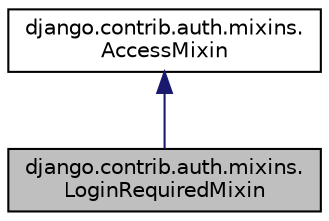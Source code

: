digraph "django.contrib.auth.mixins.LoginRequiredMixin"
{
 // LATEX_PDF_SIZE
  edge [fontname="Helvetica",fontsize="10",labelfontname="Helvetica",labelfontsize="10"];
  node [fontname="Helvetica",fontsize="10",shape=record];
  Node1 [label="django.contrib.auth.mixins.\lLoginRequiredMixin",height=0.2,width=0.4,color="black", fillcolor="grey75", style="filled", fontcolor="black",tooltip=" "];
  Node2 -> Node1 [dir="back",color="midnightblue",fontsize="10",style="solid"];
  Node2 [label="django.contrib.auth.mixins.\lAccessMixin",height=0.2,width=0.4,color="black", fillcolor="white", style="filled",URL="$classdjango_1_1contrib_1_1auth_1_1mixins_1_1_access_mixin.html",tooltip=" "];
}
